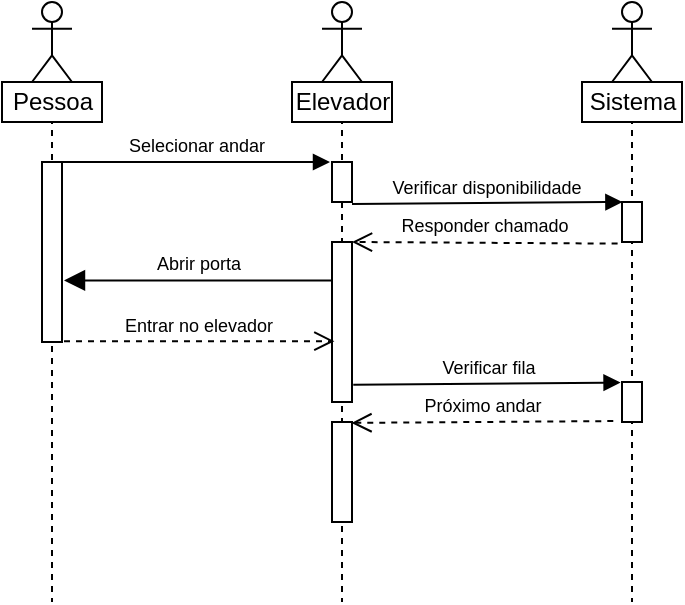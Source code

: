 <mxfile version="20.5.0" type="github"><diagram id="BpY7IaVaVgnv5gkhrUWb" name="Página-1"><mxGraphModel dx="744" dy="422" grid="1" gridSize="10" guides="1" tooltips="1" connect="1" arrows="1" fold="1" page="1" pageScale="1" pageWidth="827" pageHeight="1169" math="0" shadow="0"><root><mxCell id="0"/><mxCell id="1" parent="0"/><mxCell id="UjTcSTIp3GwDWWrr_j_C-10" value="" style="shape=umlLifeline;participant=umlActor;perimeter=lifelinePerimeter;whiteSpace=wrap;html=1;container=1;collapsible=0;recursiveResize=0;verticalAlign=top;spacingTop=36;outlineConnect=0;" vertex="1" parent="1"><mxGeometry x="165" y="50" width="20" height="300" as="geometry"/></mxCell><mxCell id="UjTcSTIp3GwDWWrr_j_C-11" value="" style="html=1;points=[];perimeter=orthogonalPerimeter;" vertex="1" parent="UjTcSTIp3GwDWWrr_j_C-10"><mxGeometry x="5" y="80" width="10" height="90" as="geometry"/></mxCell><mxCell id="UjTcSTIp3GwDWWrr_j_C-12" value="Pessoa" style="html=1;" vertex="1" parent="UjTcSTIp3GwDWWrr_j_C-10"><mxGeometry x="-15" y="40" width="50" height="20" as="geometry"/></mxCell><mxCell id="UjTcSTIp3GwDWWrr_j_C-18" value="" style="shape=umlLifeline;participant=umlActor;perimeter=lifelinePerimeter;whiteSpace=wrap;html=1;container=1;collapsible=0;recursiveResize=0;verticalAlign=top;spacingTop=36;outlineConnect=0;" vertex="1" parent="1"><mxGeometry x="455" y="50" width="20" height="300" as="geometry"/></mxCell><mxCell id="UjTcSTIp3GwDWWrr_j_C-20" value="Sistema" style="html=1;" vertex="1" parent="UjTcSTIp3GwDWWrr_j_C-18"><mxGeometry x="-15" y="40" width="50" height="20" as="geometry"/></mxCell><mxCell id="UjTcSTIp3GwDWWrr_j_C-25" value="" style="html=1;points=[];perimeter=orthogonalPerimeter;fontSize=9;" vertex="1" parent="UjTcSTIp3GwDWWrr_j_C-18"><mxGeometry x="5" y="100" width="10" height="20" as="geometry"/></mxCell><mxCell id="UjTcSTIp3GwDWWrr_j_C-49" value="" style="html=1;points=[];perimeter=orthogonalPerimeter;fontSize=9;" vertex="1" parent="UjTcSTIp3GwDWWrr_j_C-18"><mxGeometry x="5" y="190" width="10" height="20" as="geometry"/></mxCell><mxCell id="UjTcSTIp3GwDWWrr_j_C-21" value="" style="shape=umlLifeline;participant=umlActor;perimeter=lifelinePerimeter;whiteSpace=wrap;html=1;container=1;collapsible=0;recursiveResize=0;verticalAlign=top;spacingTop=36;outlineConnect=0;" vertex="1" parent="1"><mxGeometry x="310" y="50" width="20" height="300" as="geometry"/></mxCell><mxCell id="UjTcSTIp3GwDWWrr_j_C-19" value="Elevador" style="html=1;" vertex="1" parent="UjTcSTIp3GwDWWrr_j_C-21"><mxGeometry x="-15" y="40" width="50" height="20" as="geometry"/></mxCell><mxCell id="UjTcSTIp3GwDWWrr_j_C-23" value="" style="html=1;points=[];perimeter=orthogonalPerimeter;" vertex="1" parent="UjTcSTIp3GwDWWrr_j_C-21"><mxGeometry x="5" y="80" width="10" height="20" as="geometry"/></mxCell><mxCell id="UjTcSTIp3GwDWWrr_j_C-29" value="" style="html=1;points=[];perimeter=orthogonalPerimeter;fontSize=9;" vertex="1" parent="UjTcSTIp3GwDWWrr_j_C-21"><mxGeometry x="5" y="120" width="10" height="80" as="geometry"/></mxCell><mxCell id="UjTcSTIp3GwDWWrr_j_C-46" value="" style="html=1;points=[];perimeter=orthogonalPerimeter;fontSize=9;" vertex="1" parent="UjTcSTIp3GwDWWrr_j_C-21"><mxGeometry x="5" y="210" width="10" height="50" as="geometry"/></mxCell><mxCell id="UjTcSTIp3GwDWWrr_j_C-24" value="&lt;font style=&quot;font-size: 9px;&quot;&gt;Selecionar andar&lt;/font&gt;" style="html=1;verticalAlign=bottom;endArrow=block;rounded=0;exitX=1;exitY=0;exitDx=0;exitDy=0;exitPerimeter=0;entryX=-0.1;entryY=0;entryDx=0;entryDy=0;entryPerimeter=0;fontSize=9;" edge="1" parent="1" source="UjTcSTIp3GwDWWrr_j_C-11" target="UjTcSTIp3GwDWWrr_j_C-23"><mxGeometry width="80" relative="1" as="geometry"><mxPoint x="370" y="250" as="sourcePoint"/><mxPoint x="450" y="250" as="targetPoint"/></mxGeometry></mxCell><mxCell id="UjTcSTIp3GwDWWrr_j_C-26" value="Verificar disponibilidade" style="html=1;verticalAlign=bottom;endArrow=block;rounded=0;fontSize=9;exitX=1;exitY=1.05;exitDx=0;exitDy=0;exitPerimeter=0;entryX=0.02;entryY=0;entryDx=0;entryDy=0;entryPerimeter=0;" edge="1" parent="1" source="UjTcSTIp3GwDWWrr_j_C-23" target="UjTcSTIp3GwDWWrr_j_C-25"><mxGeometry width="80" relative="1" as="geometry"><mxPoint x="370" y="250" as="sourcePoint"/><mxPoint x="450" y="250" as="targetPoint"/></mxGeometry></mxCell><mxCell id="UjTcSTIp3GwDWWrr_j_C-31" value="Responder chamado" style="html=1;verticalAlign=bottom;endArrow=open;dashed=1;endSize=8;rounded=0;fontSize=9;exitX=-0.22;exitY=1.04;exitDx=0;exitDy=0;exitPerimeter=0;entryX=1;entryY=0;entryDx=0;entryDy=0;entryPerimeter=0;" edge="1" parent="1" source="UjTcSTIp3GwDWWrr_j_C-25" target="UjTcSTIp3GwDWWrr_j_C-29"><mxGeometry relative="1" as="geometry"><mxPoint x="430" y="180" as="sourcePoint"/><mxPoint x="340" y="180" as="targetPoint"/></mxGeometry></mxCell><mxCell id="UjTcSTIp3GwDWWrr_j_C-32" value="Abrir porta" style="html=1;verticalAlign=bottom;endArrow=block;endSize=8;rounded=0;fontSize=9;entryX=1.1;entryY=0.658;entryDx=0;entryDy=0;entryPerimeter=0;endFill=1;exitX=-0.04;exitY=0.24;exitDx=0;exitDy=0;exitPerimeter=0;" edge="1" parent="1" source="UjTcSTIp3GwDWWrr_j_C-29" target="UjTcSTIp3GwDWWrr_j_C-11"><mxGeometry relative="1" as="geometry"><mxPoint x="290" y="180" as="sourcePoint"/><mxPoint x="370" y="190" as="targetPoint"/></mxGeometry></mxCell><mxCell id="UjTcSTIp3GwDWWrr_j_C-33" value="Entrar no elevador" style="html=1;verticalAlign=bottom;endArrow=open;dashed=1;endSize=8;rounded=0;fontSize=9;exitX=1.1;exitY=0.996;exitDx=0;exitDy=0;exitPerimeter=0;entryX=0.12;entryY=0.62;entryDx=0;entryDy=0;entryPerimeter=0;" edge="1" parent="1" source="UjTcSTIp3GwDWWrr_j_C-11" target="UjTcSTIp3GwDWWrr_j_C-29"><mxGeometry relative="1" as="geometry"><mxPoint x="450" y="190" as="sourcePoint"/><mxPoint x="290" y="210" as="targetPoint"/></mxGeometry></mxCell><mxCell id="UjTcSTIp3GwDWWrr_j_C-50" value="Verificar fila" style="html=1;verticalAlign=bottom;endArrow=block;rounded=0;fontSize=9;exitX=1.064;exitY=0.892;exitDx=0;exitDy=0;exitPerimeter=0;entryX=-0.072;entryY=0.015;entryDx=0;entryDy=0;entryPerimeter=0;" edge="1" parent="1" source="UjTcSTIp3GwDWWrr_j_C-29" target="UjTcSTIp3GwDWWrr_j_C-49"><mxGeometry width="80" relative="1" as="geometry"><mxPoint x="380" y="190" as="sourcePoint"/><mxPoint x="460" y="190" as="targetPoint"/></mxGeometry></mxCell><mxCell id="UjTcSTIp3GwDWWrr_j_C-51" value="Próximo andar" style="html=1;verticalAlign=bottom;endArrow=open;dashed=1;endSize=8;rounded=0;fontSize=9;exitX=-0.436;exitY=0.977;exitDx=0;exitDy=0;exitPerimeter=0;entryX=0.974;entryY=0.009;entryDx=0;entryDy=0;entryPerimeter=0;" edge="1" parent="1" source="UjTcSTIp3GwDWWrr_j_C-49" target="UjTcSTIp3GwDWWrr_j_C-46"><mxGeometry relative="1" as="geometry"><mxPoint x="460" y="190" as="sourcePoint"/><mxPoint x="340" y="280" as="targetPoint"/></mxGeometry></mxCell></root></mxGraphModel></diagram></mxfile>